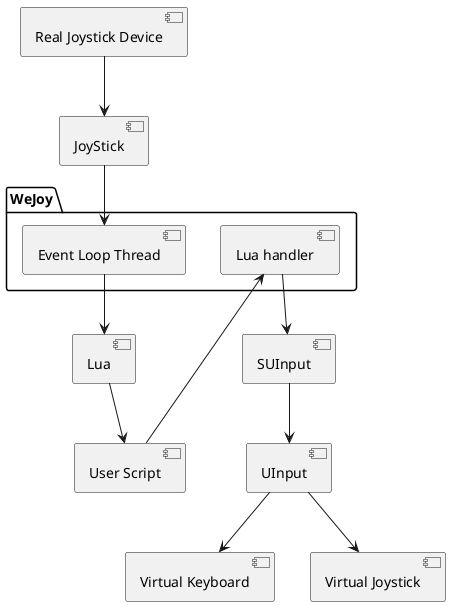 @startuml
[SUInput]
[UInput]
[Lua]
[JoyStick]
[Real Joystick Device] --> [JoyStick]
package "WeJoy" {
    JoyStick --> [Event Loop Thread]
    [Event Loop Thread] --> Lua
    [Lua handler] --> [SUInput]
}
Lua --> [User Script]
[User Script] --> [Lua handler]
SUInput --> [UInput]
[UInput] --> [Virtual Keyboard]
[UInput] --> [Virtual Joystick]


@enduml